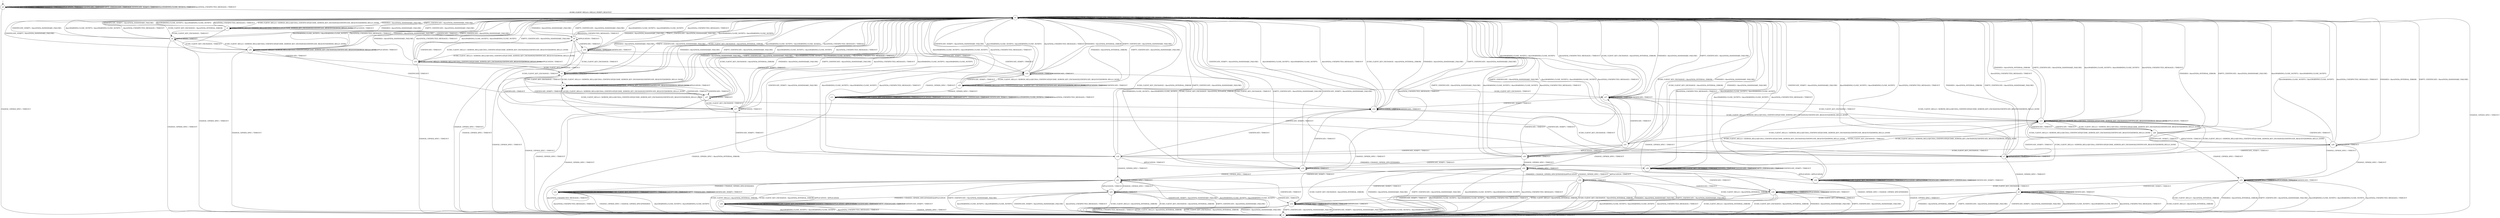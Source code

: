 digraph g {

	s0 [shape="circle" label="s0"];
	s1 [shape="circle" label="s1"];
	s2 [shape="circle" label="s2"];
	s3 [shape="circle" label="s3"];
	s4 [shape="circle" label="s4"];
	s5 [shape="circle" label="s5"];
	s6 [shape="circle" label="s6"];
	s7 [shape="circle" label="s7"];
	s8 [shape="circle" label="s8"];
	s9 [shape="circle" label="s9"];
	s10 [shape="circle" label="s10"];
	s11 [shape="circle" label="s11"];
	s12 [shape="circle" label="s12"];
	s13 [shape="circle" label="s13"];
	s14 [shape="circle" label="s14"];
	s15 [shape="circle" label="s15"];
	s16 [shape="circle" label="s16"];
	s17 [shape="circle" label="s17"];
	s18 [shape="circle" label="s18"];
	s19 [shape="circle" label="s19"];
	s20 [shape="circle" label="s20"];
	s21 [shape="circle" label="s21"];
	s22 [shape="circle" label="s22"];
	s23 [shape="circle" label="s23"];
	s24 [shape="circle" label="s24"];
	s25 [shape="circle" label="s25"];
	s26 [shape="circle" label="s26"];
	s27 [shape="circle" label="s27"];
	s28 [shape="circle" label="s28"];
	s29 [shape="circle" label="s29"];
	s30 [shape="circle" label="s30"];
	s31 [shape="circle" label="s31"];
	s32 [shape="circle" label="s32"];
	s33 [shape="circle" label="s33"];
	s34 [shape="circle" label="s34"];
	s35 [shape="circle" label="s35"];
	s36 [shape="circle" label="s36"];
	s37 [shape="circle" label="s37"];
	s0 -> s2 [label="ECDH_CLIENT_HELLO / HELLO_VERIFY_REQUEST"];
	s0 -> s0 [label="ECDH_CLIENT_KEY_EXCHANGE / TIMEOUT"];
	s0 -> s1 [label="CHANGE_CIPHER_SPEC / TIMEOUT"];
	s0 -> s0 [label="FINISHED / TIMEOUT"];
	s0 -> s0 [label="APPLICATION / TIMEOUT"];
	s0 -> s0 [label="CERTIFICATE / TIMEOUT"];
	s0 -> s0 [label="EMPTY_CERTIFICATE / TIMEOUT"];
	s0 -> s0 [label="CERTIFICATE_VERIFY / TIMEOUT"];
	s0 -> s0 [label="Alert(WARNING,CLOSE_NOTIFY) / TIMEOUT"];
	s0 -> s0 [label="Alert(FATAL,UNEXPECTED_MESSAGE) / TIMEOUT"];
	s1 -> s1 [label="ECDH_CLIENT_HELLO / TIMEOUT"];
	s1 -> s1 [label="ECDH_CLIENT_KEY_EXCHANGE / TIMEOUT"];
	s1 -> s1 [label="CHANGE_CIPHER_SPEC / TIMEOUT"];
	s1 -> s1 [label="FINISHED / TIMEOUT"];
	s1 -> s1 [label="APPLICATION / TIMEOUT"];
	s1 -> s1 [label="CERTIFICATE / TIMEOUT"];
	s1 -> s1 [label="EMPTY_CERTIFICATE / TIMEOUT"];
	s1 -> s1 [label="CERTIFICATE_VERIFY / TIMEOUT"];
	s1 -> s1 [label="Alert(WARNING,CLOSE_NOTIFY) / TIMEOUT"];
	s1 -> s1 [label="Alert(FATAL,UNEXPECTED_MESSAGE) / TIMEOUT"];
	s2 -> s3 [label="ECDH_CLIENT_HELLO / SERVER_HELLO|ECDSA_CERTIFICATE|ECDHE_SERVER_KEY_EXCHANGE|CERTIFICATE_REQUEST|SERVER_HELLO_DONE"];
	s2 -> s2 [label="ECDH_CLIENT_KEY_EXCHANGE / TIMEOUT"];
	s2 -> s1 [label="CHANGE_CIPHER_SPEC / TIMEOUT"];
	s2 -> s2 [label="FINISHED / TIMEOUT"];
	s2 -> s2 [label="APPLICATION / TIMEOUT"];
	s2 -> s2 [label="CERTIFICATE / TIMEOUT"];
	s2 -> s2 [label="EMPTY_CERTIFICATE / TIMEOUT"];
	s2 -> s2 [label="CERTIFICATE_VERIFY / TIMEOUT"];
	s2 -> s2 [label="Alert(WARNING,CLOSE_NOTIFY) / TIMEOUT"];
	s2 -> s2 [label="Alert(FATAL,UNEXPECTED_MESSAGE) / TIMEOUT"];
	s3 -> s3 [label="ECDH_CLIENT_HELLO / SERVER_HELLO|ECDSA_CERTIFICATE|ECDHE_SERVER_KEY_EXCHANGE|CERTIFICATE_REQUEST|SERVER_HELLO_DONE"];
	s3 -> s4 [label="ECDH_CLIENT_KEY_EXCHANGE / TIMEOUT"];
	s3 -> s1 [label="CHANGE_CIPHER_SPEC / TIMEOUT"];
	s3 -> s2 [label="FINISHED / Alert(FATAL,HANDSHAKE_FAILURE)"];
	s3 -> s3 [label="APPLICATION / TIMEOUT"];
	s3 -> s9 [label="CERTIFICATE / TIMEOUT"];
	s3 -> s2 [label="EMPTY_CERTIFICATE / Alert(FATAL,HANDSHAKE_FAILURE)"];
	s3 -> s2 [label="CERTIFICATE_VERIFY / Alert(FATAL,HANDSHAKE_FAILURE)"];
	s3 -> s2 [label="Alert(WARNING,CLOSE_NOTIFY) / Alert(WARNING,CLOSE_NOTIFY)"];
	s3 -> s2 [label="Alert(FATAL,UNEXPECTED_MESSAGE) / TIMEOUT"];
	s4 -> s36 [label="ECDH_CLIENT_HELLO / SERVER_HELLO|ECDSA_CERTIFICATE|ECDHE_SERVER_KEY_EXCHANGE|CERTIFICATE_REQUEST|SERVER_HELLO_DONE"];
	s4 -> s2 [label="ECDH_CLIENT_KEY_EXCHANGE / Alert(FATAL,INTERNAL_ERROR)"];
	s4 -> s1 [label="CHANGE_CIPHER_SPEC / TIMEOUT"];
	s4 -> s2 [label="FINISHED / Alert(FATAL,HANDSHAKE_FAILURE)"];
	s4 -> s4 [label="APPLICATION / TIMEOUT"];
	s4 -> s5 [label="CERTIFICATE / TIMEOUT"];
	s4 -> s2 [label="EMPTY_CERTIFICATE / Alert(FATAL,HANDSHAKE_FAILURE)"];
	s4 -> s2 [label="CERTIFICATE_VERIFY / Alert(FATAL,HANDSHAKE_FAILURE)"];
	s4 -> s2 [label="Alert(WARNING,CLOSE_NOTIFY) / Alert(WARNING,CLOSE_NOTIFY)"];
	s4 -> s2 [label="Alert(FATAL,UNEXPECTED_MESSAGE) / TIMEOUT"];
	s5 -> s6 [label="ECDH_CLIENT_HELLO / SERVER_HELLO|ECDSA_CERTIFICATE|ECDHE_SERVER_KEY_EXCHANGE|CERTIFICATE_REQUEST|SERVER_HELLO_DONE"];
	s5 -> s2 [label="ECDH_CLIENT_KEY_EXCHANGE / Alert(FATAL,INTERNAL_ERROR)"];
	s5 -> s1 [label="CHANGE_CIPHER_SPEC / TIMEOUT"];
	s5 -> s2 [label="FINISHED / Alert(FATAL,HANDSHAKE_FAILURE)"];
	s5 -> s5 [label="APPLICATION / TIMEOUT"];
	s5 -> s5 [label="CERTIFICATE / TIMEOUT"];
	s5 -> s2 [label="EMPTY_CERTIFICATE / Alert(FATAL,HANDSHAKE_FAILURE)"];
	s5 -> s12 [label="CERTIFICATE_VERIFY / TIMEOUT"];
	s5 -> s2 [label="Alert(WARNING,CLOSE_NOTIFY) / Alert(WARNING,CLOSE_NOTIFY)"];
	s5 -> s2 [label="Alert(FATAL,UNEXPECTED_MESSAGE) / TIMEOUT"];
	s6 -> s6 [label="ECDH_CLIENT_HELLO / SERVER_HELLO|ECDSA_CERTIFICATE|ECDHE_SERVER_KEY_EXCHANGE|CERTIFICATE_REQUEST|SERVER_HELLO_DONE"];
	s6 -> s5 [label="ECDH_CLIENT_KEY_EXCHANGE / TIMEOUT"];
	s6 -> s1 [label="CHANGE_CIPHER_SPEC / TIMEOUT"];
	s6 -> s2 [label="FINISHED / Alert(FATAL,HANDSHAKE_FAILURE)"];
	s6 -> s6 [label="APPLICATION / TIMEOUT"];
	s6 -> s37 [label="CERTIFICATE / TIMEOUT"];
	s6 -> s2 [label="EMPTY_CERTIFICATE / Alert(FATAL,HANDSHAKE_FAILURE)"];
	s6 -> s7 [label="CERTIFICATE_VERIFY / TIMEOUT"];
	s6 -> s2 [label="Alert(WARNING,CLOSE_NOTIFY) / Alert(WARNING,CLOSE_NOTIFY)"];
	s6 -> s2 [label="Alert(FATAL,UNEXPECTED_MESSAGE) / TIMEOUT"];
	s7 -> s13 [label="ECDH_CLIENT_HELLO / SERVER_HELLO|ECDSA_CERTIFICATE|ECDHE_SERVER_KEY_EXCHANGE|CERTIFICATE_REQUEST|SERVER_HELLO_DONE"];
	s7 -> s12 [label="ECDH_CLIENT_KEY_EXCHANGE / TIMEOUT"];
	s7 -> s8 [label="CHANGE_CIPHER_SPEC / TIMEOUT"];
	s7 -> s2 [label="FINISHED / Alert(FATAL,INTERNAL_ERROR)"];
	s7 -> s7 [label="APPLICATION / TIMEOUT"];
	s7 -> s7 [label="CERTIFICATE / TIMEOUT"];
	s7 -> s2 [label="EMPTY_CERTIFICATE / Alert(FATAL,HANDSHAKE_FAILURE)"];
	s7 -> s2 [label="CERTIFICATE_VERIFY / Alert(FATAL,HANDSHAKE_FAILURE)"];
	s7 -> s2 [label="Alert(WARNING,CLOSE_NOTIFY) / Alert(WARNING,CLOSE_NOTIFY)"];
	s7 -> s2 [label="Alert(FATAL,UNEXPECTED_MESSAGE) / TIMEOUT"];
	s8 -> s1 [label="ECDH_CLIENT_HELLO / Alert(FATAL,INTERNAL_ERROR)"];
	s8 -> s14 [label="ECDH_CLIENT_KEY_EXCHANGE / TIMEOUT"];
	s8 -> s8 [label="CHANGE_CIPHER_SPEC / TIMEOUT"];
	s8 -> s1 [label="FINISHED / Alert(FATAL,INTERNAL_ERROR)"];
	s8 -> s8 [label="APPLICATION / TIMEOUT"];
	s8 -> s8 [label="CERTIFICATE / TIMEOUT"];
	s8 -> s1 [label="EMPTY_CERTIFICATE / Alert(FATAL,HANDSHAKE_FAILURE)"];
	s8 -> s1 [label="CERTIFICATE_VERIFY / Alert(FATAL,HANDSHAKE_FAILURE)"];
	s8 -> s1 [label="Alert(WARNING,CLOSE_NOTIFY) / Alert(WARNING,CLOSE_NOTIFY)"];
	s8 -> s1 [label="Alert(FATAL,UNEXPECTED_MESSAGE) / TIMEOUT"];
	s9 -> s35 [label="ECDH_CLIENT_HELLO / SERVER_HELLO|ECDSA_CERTIFICATE|ECDHE_SERVER_KEY_EXCHANGE|CERTIFICATE_REQUEST|SERVER_HELLO_DONE"];
	s9 -> s17 [label="ECDH_CLIENT_KEY_EXCHANGE / TIMEOUT"];
	s9 -> s1 [label="CHANGE_CIPHER_SPEC / TIMEOUT"];
	s9 -> s2 [label="FINISHED / Alert(FATAL,HANDSHAKE_FAILURE)"];
	s9 -> s9 [label="APPLICATION / TIMEOUT"];
	s9 -> s34 [label="CERTIFICATE / TIMEOUT"];
	s9 -> s2 [label="EMPTY_CERTIFICATE / Alert(FATAL,HANDSHAKE_FAILURE)"];
	s9 -> s10 [label="CERTIFICATE_VERIFY / TIMEOUT"];
	s9 -> s2 [label="Alert(WARNING,CLOSE_NOTIFY) / Alert(WARNING,CLOSE_NOTIFY)"];
	s9 -> s2 [label="Alert(FATAL,UNEXPECTED_MESSAGE) / TIMEOUT"];
	s10 -> s25 [label="ECDH_CLIENT_HELLO / SERVER_HELLO|ECDSA_CERTIFICATE|ECDHE_SERVER_KEY_EXCHANGE|CERTIFICATE_REQUEST|SERVER_HELLO_DONE"];
	s10 -> s12 [label="ECDH_CLIENT_KEY_EXCHANGE / TIMEOUT"];
	s10 -> s11 [label="CHANGE_CIPHER_SPEC / TIMEOUT"];
	s10 -> s2 [label="FINISHED / Alert(FATAL,INTERNAL_ERROR)"];
	s10 -> s10 [label="APPLICATION / TIMEOUT"];
	s10 -> s10 [label="CERTIFICATE / TIMEOUT"];
	s10 -> s2 [label="EMPTY_CERTIFICATE / Alert(FATAL,HANDSHAKE_FAILURE)"];
	s10 -> s2 [label="CERTIFICATE_VERIFY / Alert(FATAL,HANDSHAKE_FAILURE)"];
	s10 -> s2 [label="Alert(WARNING,CLOSE_NOTIFY) / Alert(WARNING,CLOSE_NOTIFY)"];
	s10 -> s2 [label="Alert(FATAL,UNEXPECTED_MESSAGE) / TIMEOUT"];
	s11 -> s11 [label="ECDH_CLIENT_HELLO / TIMEOUT"];
	s11 -> s11 [label="ECDH_CLIENT_KEY_EXCHANGE / TIMEOUT"];
	s11 -> s1 [label="CHANGE_CIPHER_SPEC / Alert(FATAL,INTERNAL_ERROR)"];
	s11 -> s11 [label="FINISHED / TIMEOUT"];
	s11 -> s11 [label="APPLICATION / TIMEOUT"];
	s11 -> s11 [label="CERTIFICATE / TIMEOUT"];
	s11 -> s11 [label="EMPTY_CERTIFICATE / TIMEOUT"];
	s11 -> s11 [label="CERTIFICATE_VERIFY / TIMEOUT"];
	s11 -> s11 [label="Alert(WARNING,CLOSE_NOTIFY) / TIMEOUT"];
	s11 -> s11 [label="Alert(FATAL,UNEXPECTED_MESSAGE) / TIMEOUT"];
	s12 -> s13 [label="ECDH_CLIENT_HELLO / SERVER_HELLO|ECDSA_CERTIFICATE|ECDHE_SERVER_KEY_EXCHANGE|CERTIFICATE_REQUEST|SERVER_HELLO_DONE"];
	s12 -> s2 [label="ECDH_CLIENT_KEY_EXCHANGE / Alert(FATAL,INTERNAL_ERROR)"];
	s12 -> s14 [label="CHANGE_CIPHER_SPEC / TIMEOUT"];
	s12 -> s2 [label="FINISHED / Alert(FATAL,HANDSHAKE_FAILURE)"];
	s12 -> s12 [label="APPLICATION / TIMEOUT"];
	s12 -> s12 [label="CERTIFICATE / TIMEOUT"];
	s12 -> s2 [label="EMPTY_CERTIFICATE / Alert(FATAL,HANDSHAKE_FAILURE)"];
	s12 -> s2 [label="CERTIFICATE_VERIFY / Alert(FATAL,HANDSHAKE_FAILURE)"];
	s12 -> s2 [label="Alert(WARNING,CLOSE_NOTIFY) / Alert(WARNING,CLOSE_NOTIFY)"];
	s12 -> s2 [label="Alert(FATAL,UNEXPECTED_MESSAGE) / TIMEOUT"];
	s13 -> s13 [label="ECDH_CLIENT_HELLO / SERVER_HELLO|ECDSA_CERTIFICATE|ECDHE_SERVER_KEY_EXCHANGE|CERTIFICATE_REQUEST|SERVER_HELLO_DONE"];
	s13 -> s27 [label="ECDH_CLIENT_KEY_EXCHANGE / TIMEOUT"];
	s13 -> s15 [label="CHANGE_CIPHER_SPEC / TIMEOUT"];
	s13 -> s2 [label="FINISHED / Alert(FATAL,INTERNAL_ERROR)"];
	s13 -> s13 [label="APPLICATION / TIMEOUT"];
	s13 -> s28 [label="CERTIFICATE / TIMEOUT"];
	s13 -> s2 [label="EMPTY_CERTIFICATE / Alert(FATAL,HANDSHAKE_FAILURE)"];
	s13 -> s7 [label="CERTIFICATE_VERIFY / TIMEOUT"];
	s13 -> s2 [label="Alert(WARNING,CLOSE_NOTIFY) / Alert(WARNING,CLOSE_NOTIFY)"];
	s13 -> s2 [label="Alert(FATAL,UNEXPECTED_MESSAGE) / TIMEOUT"];
	s14 -> s1 [label="ECDH_CLIENT_HELLO / Alert(FATAL,INTERNAL_ERROR)"];
	s14 -> s1 [label="ECDH_CLIENT_KEY_EXCHANGE / Alert(FATAL,INTERNAL_ERROR)"];
	s14 -> s14 [label="CHANGE_CIPHER_SPEC / TIMEOUT"];
	s14 -> s1 [label="FINISHED / Alert(FATAL,HANDSHAKE_FAILURE)"];
	s14 -> s14 [label="APPLICATION / TIMEOUT"];
	s14 -> s14 [label="CERTIFICATE / TIMEOUT"];
	s14 -> s1 [label="EMPTY_CERTIFICATE / Alert(FATAL,HANDSHAKE_FAILURE)"];
	s14 -> s1 [label="CERTIFICATE_VERIFY / Alert(FATAL,HANDSHAKE_FAILURE)"];
	s14 -> s1 [label="Alert(WARNING,CLOSE_NOTIFY) / Alert(WARNING,CLOSE_NOTIFY)"];
	s14 -> s1 [label="Alert(FATAL,UNEXPECTED_MESSAGE) / TIMEOUT"];
	s15 -> s1 [label="ECDH_CLIENT_HELLO / Alert(FATAL,INTERNAL_ERROR)"];
	s15 -> s16 [label="ECDH_CLIENT_KEY_EXCHANGE / TIMEOUT"];
	s15 -> s15 [label="CHANGE_CIPHER_SPEC / TIMEOUT"];
	s15 -> s1 [label="FINISHED / Alert(FATAL,INTERNAL_ERROR)"];
	s15 -> s15 [label="APPLICATION / TIMEOUT"];
	s15 -> s15 [label="CERTIFICATE / TIMEOUT"];
	s15 -> s1 [label="EMPTY_CERTIFICATE / Alert(FATAL,HANDSHAKE_FAILURE)"];
	s15 -> s8 [label="CERTIFICATE_VERIFY / TIMEOUT"];
	s15 -> s1 [label="Alert(WARNING,CLOSE_NOTIFY) / Alert(WARNING,CLOSE_NOTIFY)"];
	s15 -> s1 [label="Alert(FATAL,UNEXPECTED_MESSAGE) / TIMEOUT"];
	s16 -> s1 [label="ECDH_CLIENT_HELLO / Alert(FATAL,INTERNAL_ERROR)"];
	s16 -> s1 [label="ECDH_CLIENT_KEY_EXCHANGE / Alert(FATAL,INTERNAL_ERROR)"];
	s16 -> s16 [label="CHANGE_CIPHER_SPEC / TIMEOUT"];
	s16 -> s1 [label="FINISHED / Alert(FATAL,HANDSHAKE_FAILURE)"];
	s16 -> s16 [label="APPLICATION / TIMEOUT"];
	s16 -> s16 [label="CERTIFICATE / TIMEOUT"];
	s16 -> s1 [label="EMPTY_CERTIFICATE / Alert(FATAL,HANDSHAKE_FAILURE)"];
	s16 -> s14 [label="CERTIFICATE_VERIFY / TIMEOUT"];
	s16 -> s1 [label="Alert(WARNING,CLOSE_NOTIFY) / Alert(WARNING,CLOSE_NOTIFY)"];
	s16 -> s1 [label="Alert(FATAL,UNEXPECTED_MESSAGE) / TIMEOUT"];
	s17 -> s6 [label="ECDH_CLIENT_HELLO / SERVER_HELLO|ECDSA_CERTIFICATE|ECDHE_SERVER_KEY_EXCHANGE|CERTIFICATE_REQUEST|SERVER_HELLO_DONE"];
	s17 -> s2 [label="ECDH_CLIENT_KEY_EXCHANGE / Alert(FATAL,INTERNAL_ERROR)"];
	s17 -> s1 [label="CHANGE_CIPHER_SPEC / TIMEOUT"];
	s17 -> s2 [label="FINISHED / Alert(FATAL,HANDSHAKE_FAILURE)"];
	s17 -> s17 [label="APPLICATION / TIMEOUT"];
	s17 -> s5 [label="CERTIFICATE / TIMEOUT"];
	s17 -> s2 [label="EMPTY_CERTIFICATE / Alert(FATAL,HANDSHAKE_FAILURE)"];
	s17 -> s18 [label="CERTIFICATE_VERIFY / TIMEOUT"];
	s17 -> s2 [label="Alert(WARNING,CLOSE_NOTIFY) / Alert(WARNING,CLOSE_NOTIFY)"];
	s17 -> s2 [label="Alert(FATAL,UNEXPECTED_MESSAGE) / TIMEOUT"];
	s18 -> s13 [label="ECDH_CLIENT_HELLO / SERVER_HELLO|ECDSA_CERTIFICATE|ECDHE_SERVER_KEY_EXCHANGE|CERTIFICATE_REQUEST|SERVER_HELLO_DONE"];
	s18 -> s2 [label="ECDH_CLIENT_KEY_EXCHANGE / Alert(FATAL,INTERNAL_ERROR)"];
	s18 -> s21 [label="CHANGE_CIPHER_SPEC / TIMEOUT"];
	s18 -> s20 [label="FINISHED / CHANGE_CIPHER_SPEC|FINISHED"];
	s18 -> s19 [label="APPLICATION / TIMEOUT"];
	s18 -> s12 [label="CERTIFICATE / TIMEOUT"];
	s18 -> s2 [label="EMPTY_CERTIFICATE / Alert(FATAL,HANDSHAKE_FAILURE)"];
	s18 -> s2 [label="CERTIFICATE_VERIFY / Alert(FATAL,HANDSHAKE_FAILURE)"];
	s18 -> s2 [label="Alert(WARNING,CLOSE_NOTIFY) / Alert(WARNING,CLOSE_NOTIFY)"];
	s18 -> s2 [label="Alert(FATAL,UNEXPECTED_MESSAGE) / TIMEOUT"];
	s19 -> s13 [label="ECDH_CLIENT_HELLO / SERVER_HELLO|ECDSA_CERTIFICATE|ECDHE_SERVER_KEY_EXCHANGE|CERTIFICATE_REQUEST|SERVER_HELLO_DONE"];
	s19 -> s2 [label="ECDH_CLIENT_KEY_EXCHANGE / Alert(FATAL,INTERNAL_ERROR)"];
	s19 -> s21 [label="CHANGE_CIPHER_SPEC / TIMEOUT"];
	s19 -> s24 [label="FINISHED / CHANGE_CIPHER_SPEC|FINISHED|APPLICATION"];
	s19 -> s19 [label="APPLICATION / TIMEOUT"];
	s19 -> s12 [label="CERTIFICATE / TIMEOUT"];
	s19 -> s2 [label="EMPTY_CERTIFICATE / Alert(FATAL,HANDSHAKE_FAILURE)"];
	s19 -> s2 [label="CERTIFICATE_VERIFY / Alert(FATAL,HANDSHAKE_FAILURE)"];
	s19 -> s2 [label="Alert(WARNING,CLOSE_NOTIFY) / Alert(WARNING,CLOSE_NOTIFY)"];
	s19 -> s2 [label="Alert(FATAL,UNEXPECTED_MESSAGE) / TIMEOUT"];
	s20 -> s20 [label="ECDH_CLIENT_HELLO / TIMEOUT"];
	s20 -> s20 [label="ECDH_CLIENT_KEY_EXCHANGE / TIMEOUT"];
	s20 -> s1 [label="CHANGE_CIPHER_SPEC / CHANGE_CIPHER_SPEC|FINISHED"];
	s20 -> s20 [label="FINISHED / TIMEOUT"];
	s20 -> s24 [label="APPLICATION / APPLICATION"];
	s20 -> s20 [label="CERTIFICATE / TIMEOUT"];
	s20 -> s20 [label="EMPTY_CERTIFICATE / TIMEOUT"];
	s20 -> s20 [label="CERTIFICATE_VERIFY / TIMEOUT"];
	s20 -> s2 [label="Alert(WARNING,CLOSE_NOTIFY) / Alert(WARNING,CLOSE_NOTIFY)"];
	s20 -> s2 [label="Alert(FATAL,UNEXPECTED_MESSAGE) / TIMEOUT"];
	s21 -> s1 [label="ECDH_CLIENT_HELLO / Alert(FATAL,INTERNAL_ERROR)"];
	s21 -> s1 [label="ECDH_CLIENT_KEY_EXCHANGE / Alert(FATAL,INTERNAL_ERROR)"];
	s21 -> s21 [label="CHANGE_CIPHER_SPEC / TIMEOUT"];
	s21 -> s22 [label="FINISHED / CHANGE_CIPHER_SPEC|FINISHED"];
	s21 -> s23 [label="APPLICATION / TIMEOUT"];
	s21 -> s14 [label="CERTIFICATE / TIMEOUT"];
	s21 -> s1 [label="EMPTY_CERTIFICATE / Alert(FATAL,HANDSHAKE_FAILURE)"];
	s21 -> s1 [label="CERTIFICATE_VERIFY / Alert(FATAL,HANDSHAKE_FAILURE)"];
	s21 -> s1 [label="Alert(WARNING,CLOSE_NOTIFY) / Alert(WARNING,CLOSE_NOTIFY)"];
	s21 -> s1 [label="Alert(FATAL,UNEXPECTED_MESSAGE) / TIMEOUT"];
	s22 -> s22 [label="ECDH_CLIENT_HELLO / Alert(WARNING,NO_RENEGOTIATION)"];
	s22 -> s22 [label="ECDH_CLIENT_KEY_EXCHANGE / TIMEOUT"];
	s22 -> s1 [label="CHANGE_CIPHER_SPEC / CHANGE_CIPHER_SPEC|FINISHED"];
	s22 -> s22 [label="FINISHED / TIMEOUT"];
	s22 -> s26 [label="APPLICATION / APPLICATION"];
	s22 -> s22 [label="CERTIFICATE / TIMEOUT"];
	s22 -> s22 [label="EMPTY_CERTIFICATE / TIMEOUT"];
	s22 -> s22 [label="CERTIFICATE_VERIFY / TIMEOUT"];
	s22 -> s1 [label="Alert(WARNING,CLOSE_NOTIFY) / Alert(WARNING,CLOSE_NOTIFY)"];
	s22 -> s1 [label="Alert(FATAL,UNEXPECTED_MESSAGE) / TIMEOUT"];
	s23 -> s1 [label="ECDH_CLIENT_HELLO / Alert(FATAL,INTERNAL_ERROR)"];
	s23 -> s1 [label="ECDH_CLIENT_KEY_EXCHANGE / Alert(FATAL,INTERNAL_ERROR)"];
	s23 -> s21 [label="CHANGE_CIPHER_SPEC / TIMEOUT"];
	s23 -> s26 [label="FINISHED / CHANGE_CIPHER_SPEC|FINISHED|APPLICATION"];
	s23 -> s23 [label="APPLICATION / TIMEOUT"];
	s23 -> s14 [label="CERTIFICATE / TIMEOUT"];
	s23 -> s1 [label="EMPTY_CERTIFICATE / Alert(FATAL,HANDSHAKE_FAILURE)"];
	s23 -> s1 [label="CERTIFICATE_VERIFY / Alert(FATAL,HANDSHAKE_FAILURE)"];
	s23 -> s1 [label="Alert(WARNING,CLOSE_NOTIFY) / Alert(WARNING,CLOSE_NOTIFY)"];
	s23 -> s1 [label="Alert(FATAL,UNEXPECTED_MESSAGE) / TIMEOUT"];
	s24 -> s24 [label="ECDH_CLIENT_HELLO / TIMEOUT"];
	s24 -> s24 [label="ECDH_CLIENT_KEY_EXCHANGE / TIMEOUT"];
	s24 -> s1 [label="CHANGE_CIPHER_SPEC / TIMEOUT"];
	s24 -> s24 [label="FINISHED / TIMEOUT"];
	s24 -> s24 [label="APPLICATION / APPLICATION"];
	s24 -> s24 [label="CERTIFICATE / TIMEOUT"];
	s24 -> s24 [label="EMPTY_CERTIFICATE / TIMEOUT"];
	s24 -> s24 [label="CERTIFICATE_VERIFY / TIMEOUT"];
	s24 -> s2 [label="Alert(WARNING,CLOSE_NOTIFY) / Alert(WARNING,CLOSE_NOTIFY)"];
	s24 -> s2 [label="Alert(FATAL,UNEXPECTED_MESSAGE) / TIMEOUT"];
	s25 -> s25 [label="ECDH_CLIENT_HELLO / SERVER_HELLO|ECDSA_CERTIFICATE|ECDHE_SERVER_KEY_EXCHANGE|CERTIFICATE_REQUEST|SERVER_HELLO_DONE"];
	s25 -> s27 [label="ECDH_CLIENT_KEY_EXCHANGE / TIMEOUT"];
	s25 -> s11 [label="CHANGE_CIPHER_SPEC / TIMEOUT"];
	s25 -> s2 [label="FINISHED / Alert(FATAL,INTERNAL_ERROR)"];
	s25 -> s25 [label="APPLICATION / TIMEOUT"];
	s25 -> s25 [label="CERTIFICATE / TIMEOUT"];
	s25 -> s2 [label="EMPTY_CERTIFICATE / Alert(FATAL,HANDSHAKE_FAILURE)"];
	s25 -> s10 [label="CERTIFICATE_VERIFY / TIMEOUT"];
	s25 -> s2 [label="Alert(WARNING,CLOSE_NOTIFY) / Alert(WARNING,CLOSE_NOTIFY)"];
	s25 -> s2 [label="Alert(FATAL,UNEXPECTED_MESSAGE) / TIMEOUT"];
	s26 -> s26 [label="ECDH_CLIENT_HELLO / Alert(WARNING,NO_RENEGOTIATION)"];
	s26 -> s26 [label="ECDH_CLIENT_KEY_EXCHANGE / TIMEOUT"];
	s26 -> s1 [label="CHANGE_CIPHER_SPEC / TIMEOUT"];
	s26 -> s26 [label="FINISHED / TIMEOUT"];
	s26 -> s26 [label="APPLICATION / APPLICATION"];
	s26 -> s26 [label="CERTIFICATE / TIMEOUT"];
	s26 -> s26 [label="EMPTY_CERTIFICATE / TIMEOUT"];
	s26 -> s26 [label="CERTIFICATE_VERIFY / TIMEOUT"];
	s26 -> s1 [label="Alert(WARNING,CLOSE_NOTIFY) / Alert(WARNING,CLOSE_NOTIFY)"];
	s26 -> s1 [label="Alert(FATAL,UNEXPECTED_MESSAGE) / TIMEOUT"];
	s27 -> s13 [label="ECDH_CLIENT_HELLO / SERVER_HELLO|ECDSA_CERTIFICATE|ECDHE_SERVER_KEY_EXCHANGE|CERTIFICATE_REQUEST|SERVER_HELLO_DONE"];
	s27 -> s2 [label="ECDH_CLIENT_KEY_EXCHANGE / Alert(FATAL,INTERNAL_ERROR)"];
	s27 -> s16 [label="CHANGE_CIPHER_SPEC / TIMEOUT"];
	s27 -> s2 [label="FINISHED / Alert(FATAL,HANDSHAKE_FAILURE)"];
	s27 -> s27 [label="APPLICATION / TIMEOUT"];
	s27 -> s27 [label="CERTIFICATE / TIMEOUT"];
	s27 -> s2 [label="EMPTY_CERTIFICATE / Alert(FATAL,HANDSHAKE_FAILURE)"];
	s27 -> s12 [label="CERTIFICATE_VERIFY / TIMEOUT"];
	s27 -> s2 [label="Alert(WARNING,CLOSE_NOTIFY) / Alert(WARNING,CLOSE_NOTIFY)"];
	s27 -> s2 [label="Alert(FATAL,UNEXPECTED_MESSAGE) / TIMEOUT"];
	s28 -> s13 [label="ECDH_CLIENT_HELLO / SERVER_HELLO|ECDSA_CERTIFICATE|ECDHE_SERVER_KEY_EXCHANGE|CERTIFICATE_REQUEST|SERVER_HELLO_DONE"];
	s28 -> s31 [label="ECDH_CLIENT_KEY_EXCHANGE / TIMEOUT"];
	s28 -> s15 [label="CHANGE_CIPHER_SPEC / TIMEOUT"];
	s28 -> s2 [label="FINISHED / Alert(FATAL,INTERNAL_ERROR)"];
	s28 -> s29 [label="APPLICATION / TIMEOUT"];
	s28 -> s13 [label="CERTIFICATE / TIMEOUT"];
	s28 -> s2 [label="EMPTY_CERTIFICATE / Alert(FATAL,HANDSHAKE_FAILURE)"];
	s28 -> s7 [label="CERTIFICATE_VERIFY / TIMEOUT"];
	s28 -> s2 [label="Alert(WARNING,CLOSE_NOTIFY) / Alert(WARNING,CLOSE_NOTIFY)"];
	s28 -> s2 [label="Alert(FATAL,UNEXPECTED_MESSAGE) / TIMEOUT"];
	s29 -> s13 [label="ECDH_CLIENT_HELLO / SERVER_HELLO|ECDSA_CERTIFICATE|ECDHE_SERVER_KEY_EXCHANGE|CERTIFICATE_REQUEST|SERVER_HELLO_DONE"];
	s29 -> s30 [label="ECDH_CLIENT_KEY_EXCHANGE / TIMEOUT"];
	s29 -> s15 [label="CHANGE_CIPHER_SPEC / TIMEOUT"];
	s29 -> s2 [label="FINISHED / Alert(FATAL,INTERNAL_ERROR)"];
	s29 -> s29 [label="APPLICATION / TIMEOUT"];
	s29 -> s13 [label="CERTIFICATE / TIMEOUT"];
	s29 -> s2 [label="EMPTY_CERTIFICATE / Alert(FATAL,HANDSHAKE_FAILURE)"];
	s29 -> s7 [label="CERTIFICATE_VERIFY / TIMEOUT"];
	s29 -> s2 [label="Alert(WARNING,CLOSE_NOTIFY) / Alert(WARNING,CLOSE_NOTIFY)"];
	s29 -> s2 [label="Alert(FATAL,UNEXPECTED_MESSAGE) / TIMEOUT"];
	s30 -> s13 [label="ECDH_CLIENT_HELLO / SERVER_HELLO|ECDSA_CERTIFICATE|ECDHE_SERVER_KEY_EXCHANGE|CERTIFICATE_REQUEST|SERVER_HELLO_DONE"];
	s30 -> s2 [label="ECDH_CLIENT_KEY_EXCHANGE / Alert(FATAL,INTERNAL_ERROR)"];
	s30 -> s32 [label="CHANGE_CIPHER_SPEC / TIMEOUT"];
	s30 -> s2 [label="FINISHED / Alert(FATAL,HANDSHAKE_FAILURE)"];
	s30 -> s30 [label="APPLICATION / TIMEOUT"];
	s30 -> s27 [label="CERTIFICATE / TIMEOUT"];
	s30 -> s2 [label="EMPTY_CERTIFICATE / Alert(FATAL,HANDSHAKE_FAILURE)"];
	s30 -> s19 [label="CERTIFICATE_VERIFY / TIMEOUT"];
	s30 -> s2 [label="Alert(WARNING,CLOSE_NOTIFY) / Alert(WARNING,CLOSE_NOTIFY)"];
	s30 -> s2 [label="Alert(FATAL,UNEXPECTED_MESSAGE) / TIMEOUT"];
	s31 -> s13 [label="ECDH_CLIENT_HELLO / SERVER_HELLO|ECDSA_CERTIFICATE|ECDHE_SERVER_KEY_EXCHANGE|CERTIFICATE_REQUEST|SERVER_HELLO_DONE"];
	s31 -> s2 [label="ECDH_CLIENT_KEY_EXCHANGE / Alert(FATAL,INTERNAL_ERROR)"];
	s31 -> s32 [label="CHANGE_CIPHER_SPEC / TIMEOUT"];
	s31 -> s2 [label="FINISHED / Alert(FATAL,HANDSHAKE_FAILURE)"];
	s31 -> s30 [label="APPLICATION / TIMEOUT"];
	s31 -> s27 [label="CERTIFICATE / TIMEOUT"];
	s31 -> s2 [label="EMPTY_CERTIFICATE / Alert(FATAL,HANDSHAKE_FAILURE)"];
	s31 -> s18 [label="CERTIFICATE_VERIFY / TIMEOUT"];
	s31 -> s2 [label="Alert(WARNING,CLOSE_NOTIFY) / Alert(WARNING,CLOSE_NOTIFY)"];
	s31 -> s2 [label="Alert(FATAL,UNEXPECTED_MESSAGE) / TIMEOUT"];
	s32 -> s1 [label="ECDH_CLIENT_HELLO / Alert(FATAL,INTERNAL_ERROR)"];
	s32 -> s1 [label="ECDH_CLIENT_KEY_EXCHANGE / Alert(FATAL,INTERNAL_ERROR)"];
	s32 -> s32 [label="CHANGE_CIPHER_SPEC / TIMEOUT"];
	s32 -> s1 [label="FINISHED / Alert(FATAL,HANDSHAKE_FAILURE)"];
	s32 -> s33 [label="APPLICATION / TIMEOUT"];
	s32 -> s16 [label="CERTIFICATE / TIMEOUT"];
	s32 -> s1 [label="EMPTY_CERTIFICATE / Alert(FATAL,HANDSHAKE_FAILURE)"];
	s32 -> s21 [label="CERTIFICATE_VERIFY / TIMEOUT"];
	s32 -> s1 [label="Alert(WARNING,CLOSE_NOTIFY) / Alert(WARNING,CLOSE_NOTIFY)"];
	s32 -> s1 [label="Alert(FATAL,UNEXPECTED_MESSAGE) / TIMEOUT"];
	s33 -> s1 [label="ECDH_CLIENT_HELLO / Alert(FATAL,INTERNAL_ERROR)"];
	s33 -> s1 [label="ECDH_CLIENT_KEY_EXCHANGE / Alert(FATAL,INTERNAL_ERROR)"];
	s33 -> s32 [label="CHANGE_CIPHER_SPEC / TIMEOUT"];
	s33 -> s1 [label="FINISHED / Alert(FATAL,HANDSHAKE_FAILURE)"];
	s33 -> s33 [label="APPLICATION / TIMEOUT"];
	s33 -> s16 [label="CERTIFICATE / TIMEOUT"];
	s33 -> s1 [label="EMPTY_CERTIFICATE / Alert(FATAL,HANDSHAKE_FAILURE)"];
	s33 -> s23 [label="CERTIFICATE_VERIFY / TIMEOUT"];
	s33 -> s1 [label="Alert(WARNING,CLOSE_NOTIFY) / Alert(WARNING,CLOSE_NOTIFY)"];
	s33 -> s1 [label="Alert(FATAL,UNEXPECTED_MESSAGE) / TIMEOUT"];
	s34 -> s35 [label="ECDH_CLIENT_HELLO / SERVER_HELLO|ECDSA_CERTIFICATE|ECDHE_SERVER_KEY_EXCHANGE|CERTIFICATE_REQUEST|SERVER_HELLO_DONE"];
	s34 -> s5 [label="ECDH_CLIENT_KEY_EXCHANGE / TIMEOUT"];
	s34 -> s1 [label="CHANGE_CIPHER_SPEC / TIMEOUT"];
	s34 -> s2 [label="FINISHED / Alert(FATAL,HANDSHAKE_FAILURE)"];
	s34 -> s34 [label="APPLICATION / TIMEOUT"];
	s34 -> s34 [label="CERTIFICATE / TIMEOUT"];
	s34 -> s2 [label="EMPTY_CERTIFICATE / Alert(FATAL,HANDSHAKE_FAILURE)"];
	s34 -> s10 [label="CERTIFICATE_VERIFY / TIMEOUT"];
	s34 -> s2 [label="Alert(WARNING,CLOSE_NOTIFY) / Alert(WARNING,CLOSE_NOTIFY)"];
	s34 -> s2 [label="Alert(FATAL,UNEXPECTED_MESSAGE) / TIMEOUT"];
	s35 -> s35 [label="ECDH_CLIENT_HELLO / SERVER_HELLO|ECDSA_CERTIFICATE|ECDHE_SERVER_KEY_EXCHANGE|CERTIFICATE_REQUEST|SERVER_HELLO_DONE"];
	s35 -> s5 [label="ECDH_CLIENT_KEY_EXCHANGE / TIMEOUT"];
	s35 -> s1 [label="CHANGE_CIPHER_SPEC / TIMEOUT"];
	s35 -> s2 [label="FINISHED / Alert(FATAL,HANDSHAKE_FAILURE)"];
	s35 -> s35 [label="APPLICATION / TIMEOUT"];
	s35 -> s9 [label="CERTIFICATE / TIMEOUT"];
	s35 -> s2 [label="EMPTY_CERTIFICATE / Alert(FATAL,HANDSHAKE_FAILURE)"];
	s35 -> s10 [label="CERTIFICATE_VERIFY / TIMEOUT"];
	s35 -> s2 [label="Alert(WARNING,CLOSE_NOTIFY) / Alert(WARNING,CLOSE_NOTIFY)"];
	s35 -> s2 [label="Alert(FATAL,UNEXPECTED_MESSAGE) / TIMEOUT"];
	s36 -> s36 [label="ECDH_CLIENT_HELLO / SERVER_HELLO|ECDSA_CERTIFICATE|ECDHE_SERVER_KEY_EXCHANGE|CERTIFICATE_REQUEST|SERVER_HELLO_DONE"];
	s36 -> s4 [label="ECDH_CLIENT_KEY_EXCHANGE / TIMEOUT"];
	s36 -> s1 [label="CHANGE_CIPHER_SPEC / TIMEOUT"];
	s36 -> s2 [label="FINISHED / Alert(FATAL,HANDSHAKE_FAILURE)"];
	s36 -> s36 [label="APPLICATION / TIMEOUT"];
	s36 -> s37 [label="CERTIFICATE / TIMEOUT"];
	s36 -> s2 [label="EMPTY_CERTIFICATE / Alert(FATAL,HANDSHAKE_FAILURE)"];
	s36 -> s2 [label="CERTIFICATE_VERIFY / Alert(FATAL,HANDSHAKE_FAILURE)"];
	s36 -> s2 [label="Alert(WARNING,CLOSE_NOTIFY) / Alert(WARNING,CLOSE_NOTIFY)"];
	s36 -> s2 [label="Alert(FATAL,UNEXPECTED_MESSAGE) / TIMEOUT"];
	s37 -> s6 [label="ECDH_CLIENT_HELLO / SERVER_HELLO|ECDSA_CERTIFICATE|ECDHE_SERVER_KEY_EXCHANGE|CERTIFICATE_REQUEST|SERVER_HELLO_DONE"];
	s37 -> s17 [label="ECDH_CLIENT_KEY_EXCHANGE / TIMEOUT"];
	s37 -> s1 [label="CHANGE_CIPHER_SPEC / TIMEOUT"];
	s37 -> s2 [label="FINISHED / Alert(FATAL,HANDSHAKE_FAILURE)"];
	s37 -> s37 [label="APPLICATION / TIMEOUT"];
	s37 -> s6 [label="CERTIFICATE / TIMEOUT"];
	s37 -> s2 [label="EMPTY_CERTIFICATE / Alert(FATAL,HANDSHAKE_FAILURE)"];
	s37 -> s7 [label="CERTIFICATE_VERIFY / TIMEOUT"];
	s37 -> s2 [label="Alert(WARNING,CLOSE_NOTIFY) / Alert(WARNING,CLOSE_NOTIFY)"];
	s37 -> s2 [label="Alert(FATAL,UNEXPECTED_MESSAGE) / TIMEOUT"];

__start0 [label="" shape="none" width="0" height="0"];
__start0 -> s0;

}
